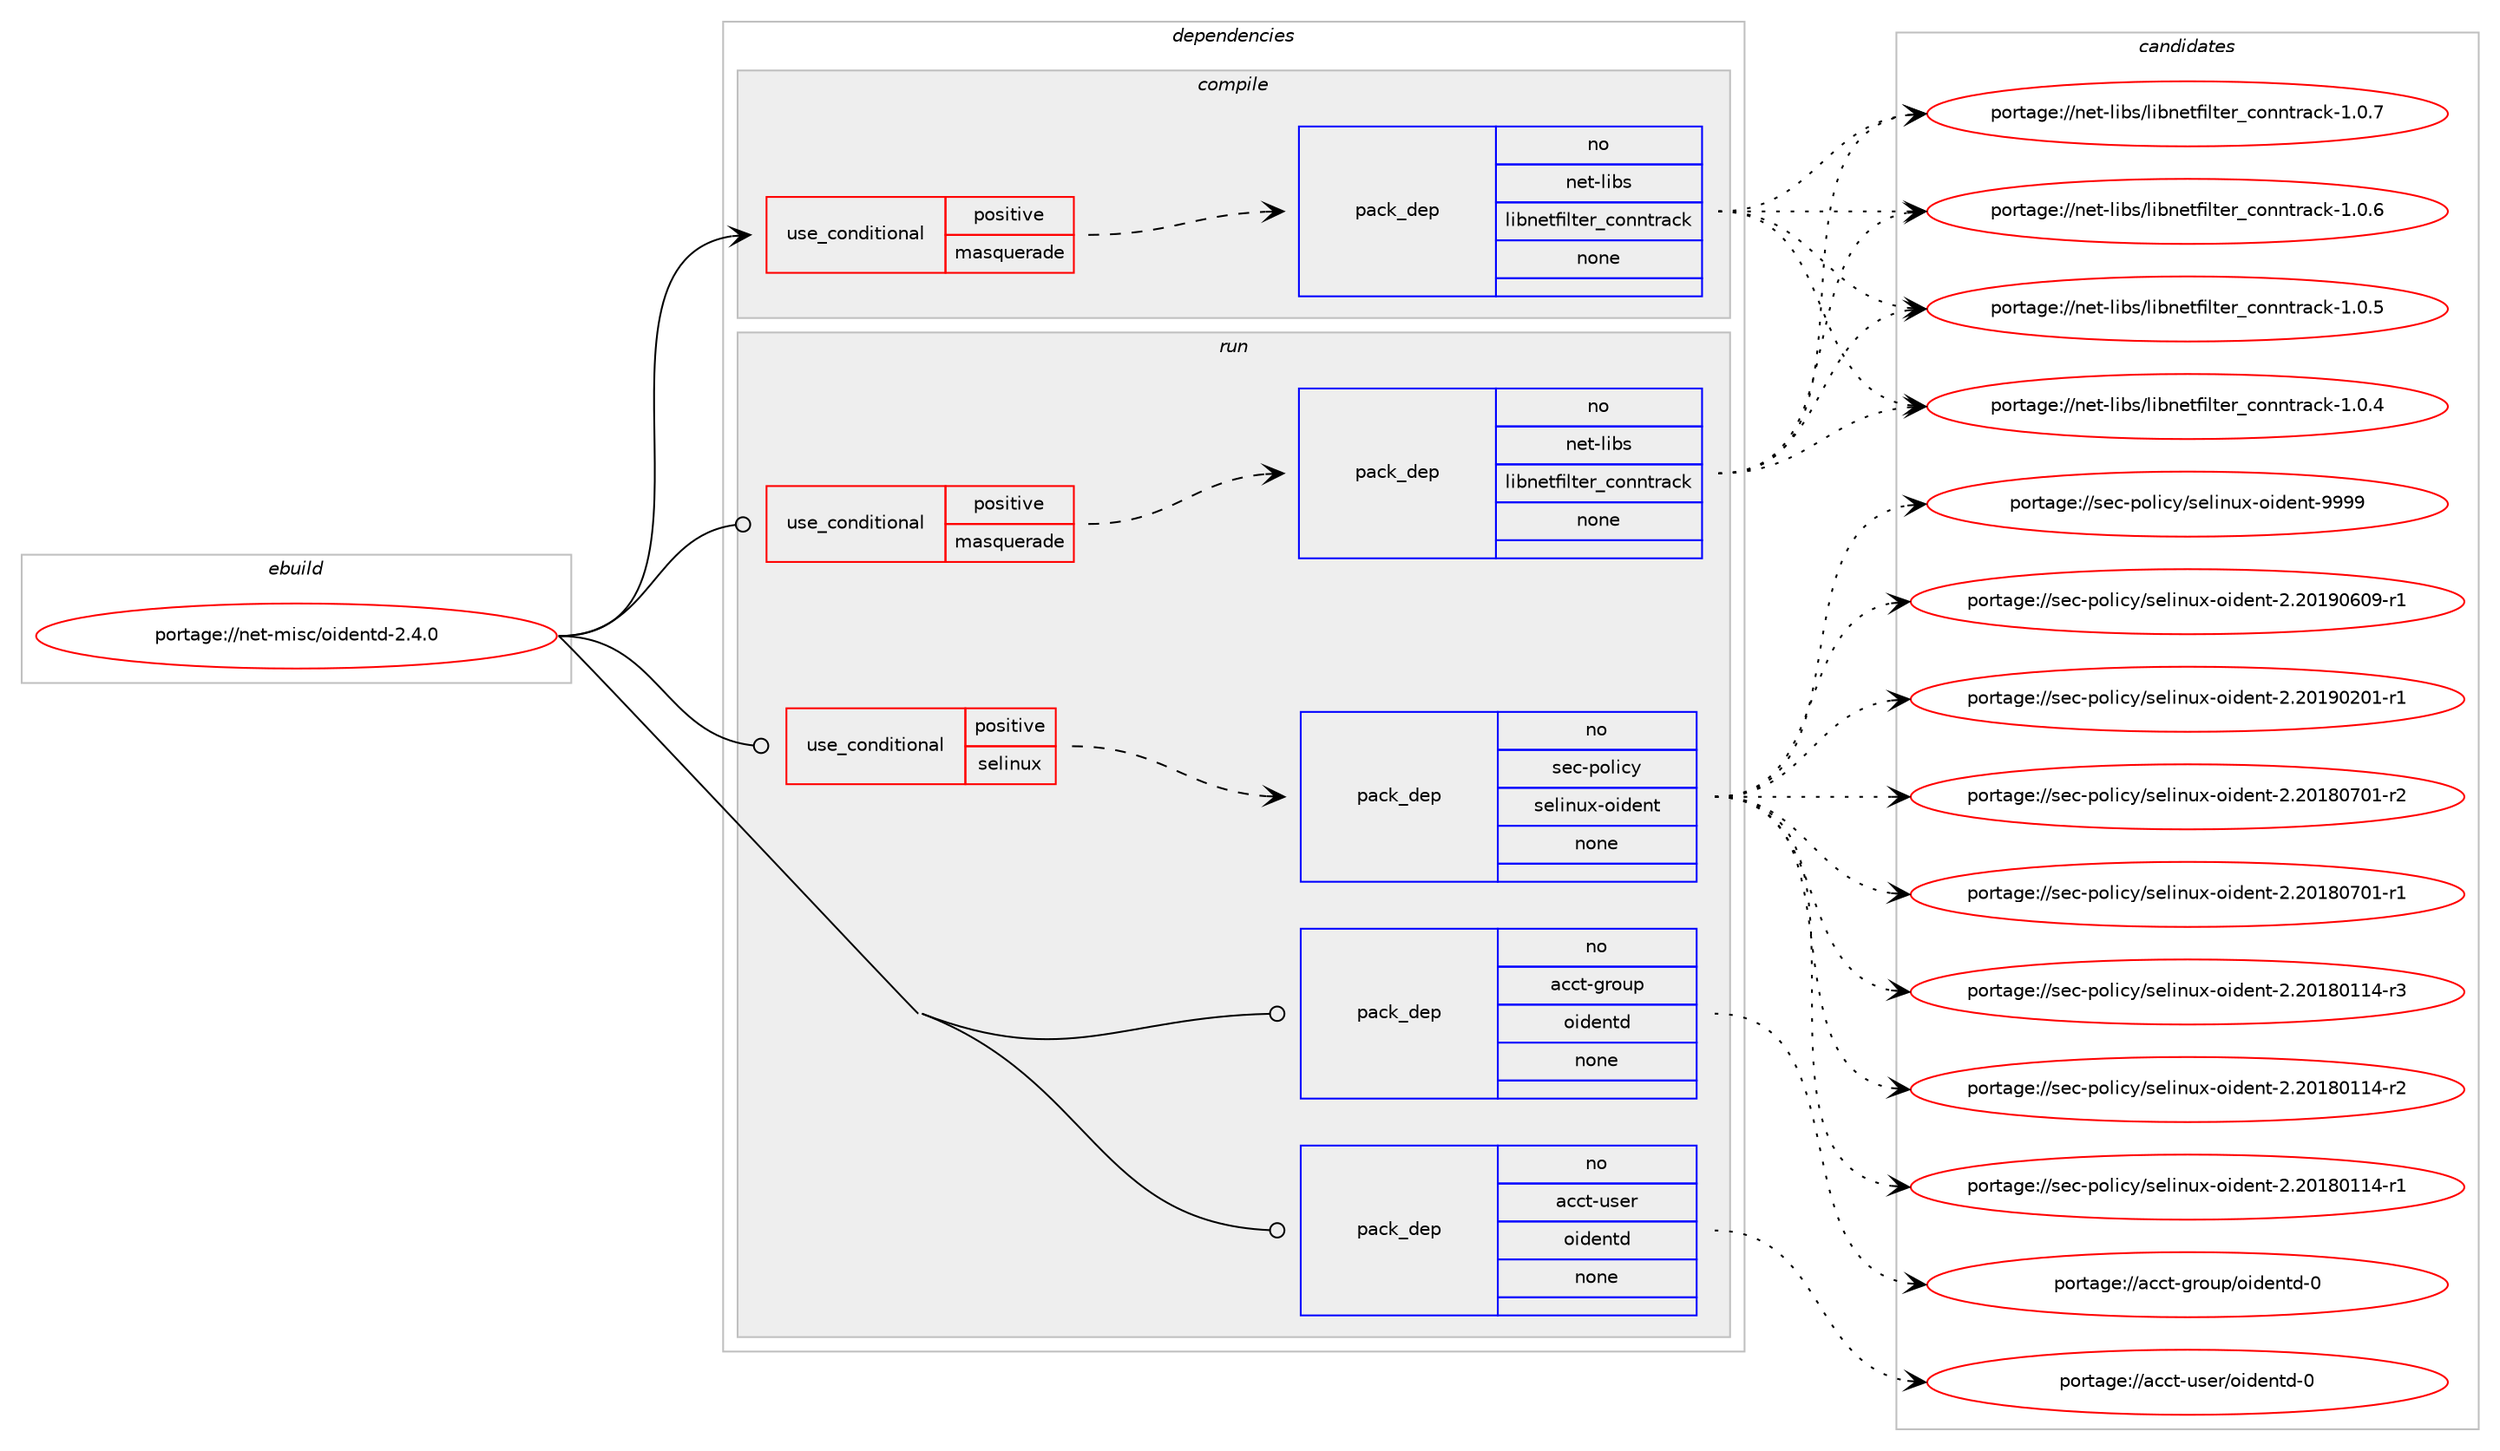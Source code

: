 digraph prolog {

# *************
# Graph options
# *************

newrank=true;
concentrate=true;
compound=true;
graph [rankdir=LR,fontname=Helvetica,fontsize=10,ranksep=1.5];#, ranksep=2.5, nodesep=0.2];
edge  [arrowhead=vee];
node  [fontname=Helvetica,fontsize=10];

# **********
# The ebuild
# **********

subgraph cluster_leftcol {
color=gray;
rank=same;
label=<<i>ebuild</i>>;
id [label="portage://net-misc/oidentd-2.4.0", color=red, width=4, href="../net-misc/oidentd-2.4.0.svg"];
}

# ****************
# The dependencies
# ****************

subgraph cluster_midcol {
color=gray;
label=<<i>dependencies</i>>;
subgraph cluster_compile {
fillcolor="#eeeeee";
style=filled;
label=<<i>compile</i>>;
subgraph cond25954 {
dependency125713 [label=<<TABLE BORDER="0" CELLBORDER="1" CELLSPACING="0" CELLPADDING="4"><TR><TD ROWSPAN="3" CELLPADDING="10">use_conditional</TD></TR><TR><TD>positive</TD></TR><TR><TD>masquerade</TD></TR></TABLE>>, shape=none, color=red];
subgraph pack97638 {
dependency125714 [label=<<TABLE BORDER="0" CELLBORDER="1" CELLSPACING="0" CELLPADDING="4" WIDTH="220"><TR><TD ROWSPAN="6" CELLPADDING="30">pack_dep</TD></TR><TR><TD WIDTH="110">no</TD></TR><TR><TD>net-libs</TD></TR><TR><TD>libnetfilter_conntrack</TD></TR><TR><TD>none</TD></TR><TR><TD></TD></TR></TABLE>>, shape=none, color=blue];
}
dependency125713:e -> dependency125714:w [weight=20,style="dashed",arrowhead="vee"];
}
id:e -> dependency125713:w [weight=20,style="solid",arrowhead="vee"];
}
subgraph cluster_compileandrun {
fillcolor="#eeeeee";
style=filled;
label=<<i>compile and run</i>>;
}
subgraph cluster_run {
fillcolor="#eeeeee";
style=filled;
label=<<i>run</i>>;
subgraph cond25955 {
dependency125715 [label=<<TABLE BORDER="0" CELLBORDER="1" CELLSPACING="0" CELLPADDING="4"><TR><TD ROWSPAN="3" CELLPADDING="10">use_conditional</TD></TR><TR><TD>positive</TD></TR><TR><TD>masquerade</TD></TR></TABLE>>, shape=none, color=red];
subgraph pack97639 {
dependency125716 [label=<<TABLE BORDER="0" CELLBORDER="1" CELLSPACING="0" CELLPADDING="4" WIDTH="220"><TR><TD ROWSPAN="6" CELLPADDING="30">pack_dep</TD></TR><TR><TD WIDTH="110">no</TD></TR><TR><TD>net-libs</TD></TR><TR><TD>libnetfilter_conntrack</TD></TR><TR><TD>none</TD></TR><TR><TD></TD></TR></TABLE>>, shape=none, color=blue];
}
dependency125715:e -> dependency125716:w [weight=20,style="dashed",arrowhead="vee"];
}
id:e -> dependency125715:w [weight=20,style="solid",arrowhead="odot"];
subgraph cond25956 {
dependency125717 [label=<<TABLE BORDER="0" CELLBORDER="1" CELLSPACING="0" CELLPADDING="4"><TR><TD ROWSPAN="3" CELLPADDING="10">use_conditional</TD></TR><TR><TD>positive</TD></TR><TR><TD>selinux</TD></TR></TABLE>>, shape=none, color=red];
subgraph pack97640 {
dependency125718 [label=<<TABLE BORDER="0" CELLBORDER="1" CELLSPACING="0" CELLPADDING="4" WIDTH="220"><TR><TD ROWSPAN="6" CELLPADDING="30">pack_dep</TD></TR><TR><TD WIDTH="110">no</TD></TR><TR><TD>sec-policy</TD></TR><TR><TD>selinux-oident</TD></TR><TR><TD>none</TD></TR><TR><TD></TD></TR></TABLE>>, shape=none, color=blue];
}
dependency125717:e -> dependency125718:w [weight=20,style="dashed",arrowhead="vee"];
}
id:e -> dependency125717:w [weight=20,style="solid",arrowhead="odot"];
subgraph pack97641 {
dependency125719 [label=<<TABLE BORDER="0" CELLBORDER="1" CELLSPACING="0" CELLPADDING="4" WIDTH="220"><TR><TD ROWSPAN="6" CELLPADDING="30">pack_dep</TD></TR><TR><TD WIDTH="110">no</TD></TR><TR><TD>acct-group</TD></TR><TR><TD>oidentd</TD></TR><TR><TD>none</TD></TR><TR><TD></TD></TR></TABLE>>, shape=none, color=blue];
}
id:e -> dependency125719:w [weight=20,style="solid",arrowhead="odot"];
subgraph pack97642 {
dependency125720 [label=<<TABLE BORDER="0" CELLBORDER="1" CELLSPACING="0" CELLPADDING="4" WIDTH="220"><TR><TD ROWSPAN="6" CELLPADDING="30">pack_dep</TD></TR><TR><TD WIDTH="110">no</TD></TR><TR><TD>acct-user</TD></TR><TR><TD>oidentd</TD></TR><TR><TD>none</TD></TR><TR><TD></TD></TR></TABLE>>, shape=none, color=blue];
}
id:e -> dependency125720:w [weight=20,style="solid",arrowhead="odot"];
}
}

# **************
# The candidates
# **************

subgraph cluster_choices {
rank=same;
color=gray;
label=<<i>candidates</i>>;

subgraph choice97638 {
color=black;
nodesep=1;
choice1101011164510810598115471081059811010111610210510811610111495991111101101161149799107454946484655 [label="portage://net-libs/libnetfilter_conntrack-1.0.7", color=red, width=4,href="../net-libs/libnetfilter_conntrack-1.0.7.svg"];
choice1101011164510810598115471081059811010111610210510811610111495991111101101161149799107454946484654 [label="portage://net-libs/libnetfilter_conntrack-1.0.6", color=red, width=4,href="../net-libs/libnetfilter_conntrack-1.0.6.svg"];
choice1101011164510810598115471081059811010111610210510811610111495991111101101161149799107454946484653 [label="portage://net-libs/libnetfilter_conntrack-1.0.5", color=red, width=4,href="../net-libs/libnetfilter_conntrack-1.0.5.svg"];
choice1101011164510810598115471081059811010111610210510811610111495991111101101161149799107454946484652 [label="portage://net-libs/libnetfilter_conntrack-1.0.4", color=red, width=4,href="../net-libs/libnetfilter_conntrack-1.0.4.svg"];
dependency125714:e -> choice1101011164510810598115471081059811010111610210510811610111495991111101101161149799107454946484655:w [style=dotted,weight="100"];
dependency125714:e -> choice1101011164510810598115471081059811010111610210510811610111495991111101101161149799107454946484654:w [style=dotted,weight="100"];
dependency125714:e -> choice1101011164510810598115471081059811010111610210510811610111495991111101101161149799107454946484653:w [style=dotted,weight="100"];
dependency125714:e -> choice1101011164510810598115471081059811010111610210510811610111495991111101101161149799107454946484652:w [style=dotted,weight="100"];
}
subgraph choice97639 {
color=black;
nodesep=1;
choice1101011164510810598115471081059811010111610210510811610111495991111101101161149799107454946484655 [label="portage://net-libs/libnetfilter_conntrack-1.0.7", color=red, width=4,href="../net-libs/libnetfilter_conntrack-1.0.7.svg"];
choice1101011164510810598115471081059811010111610210510811610111495991111101101161149799107454946484654 [label="portage://net-libs/libnetfilter_conntrack-1.0.6", color=red, width=4,href="../net-libs/libnetfilter_conntrack-1.0.6.svg"];
choice1101011164510810598115471081059811010111610210510811610111495991111101101161149799107454946484653 [label="portage://net-libs/libnetfilter_conntrack-1.0.5", color=red, width=4,href="../net-libs/libnetfilter_conntrack-1.0.5.svg"];
choice1101011164510810598115471081059811010111610210510811610111495991111101101161149799107454946484652 [label="portage://net-libs/libnetfilter_conntrack-1.0.4", color=red, width=4,href="../net-libs/libnetfilter_conntrack-1.0.4.svg"];
dependency125716:e -> choice1101011164510810598115471081059811010111610210510811610111495991111101101161149799107454946484655:w [style=dotted,weight="100"];
dependency125716:e -> choice1101011164510810598115471081059811010111610210510811610111495991111101101161149799107454946484654:w [style=dotted,weight="100"];
dependency125716:e -> choice1101011164510810598115471081059811010111610210510811610111495991111101101161149799107454946484653:w [style=dotted,weight="100"];
dependency125716:e -> choice1101011164510810598115471081059811010111610210510811610111495991111101101161149799107454946484652:w [style=dotted,weight="100"];
}
subgraph choice97640 {
color=black;
nodesep=1;
choice11510199451121111081059912147115101108105110117120451111051001011101164557575757 [label="portage://sec-policy/selinux-oident-9999", color=red, width=4,href="../sec-policy/selinux-oident-9999.svg"];
choice115101994511211110810599121471151011081051101171204511110510010111011645504650484957485448574511449 [label="portage://sec-policy/selinux-oident-2.20190609-r1", color=red, width=4,href="../sec-policy/selinux-oident-2.20190609-r1.svg"];
choice115101994511211110810599121471151011081051101171204511110510010111011645504650484957485048494511449 [label="portage://sec-policy/selinux-oident-2.20190201-r1", color=red, width=4,href="../sec-policy/selinux-oident-2.20190201-r1.svg"];
choice115101994511211110810599121471151011081051101171204511110510010111011645504650484956485548494511450 [label="portage://sec-policy/selinux-oident-2.20180701-r2", color=red, width=4,href="../sec-policy/selinux-oident-2.20180701-r2.svg"];
choice115101994511211110810599121471151011081051101171204511110510010111011645504650484956485548494511449 [label="portage://sec-policy/selinux-oident-2.20180701-r1", color=red, width=4,href="../sec-policy/selinux-oident-2.20180701-r1.svg"];
choice115101994511211110810599121471151011081051101171204511110510010111011645504650484956484949524511451 [label="portage://sec-policy/selinux-oident-2.20180114-r3", color=red, width=4,href="../sec-policy/selinux-oident-2.20180114-r3.svg"];
choice115101994511211110810599121471151011081051101171204511110510010111011645504650484956484949524511450 [label="portage://sec-policy/selinux-oident-2.20180114-r2", color=red, width=4,href="../sec-policy/selinux-oident-2.20180114-r2.svg"];
choice115101994511211110810599121471151011081051101171204511110510010111011645504650484956484949524511449 [label="portage://sec-policy/selinux-oident-2.20180114-r1", color=red, width=4,href="../sec-policy/selinux-oident-2.20180114-r1.svg"];
dependency125718:e -> choice11510199451121111081059912147115101108105110117120451111051001011101164557575757:w [style=dotted,weight="100"];
dependency125718:e -> choice115101994511211110810599121471151011081051101171204511110510010111011645504650484957485448574511449:w [style=dotted,weight="100"];
dependency125718:e -> choice115101994511211110810599121471151011081051101171204511110510010111011645504650484957485048494511449:w [style=dotted,weight="100"];
dependency125718:e -> choice115101994511211110810599121471151011081051101171204511110510010111011645504650484956485548494511450:w [style=dotted,weight="100"];
dependency125718:e -> choice115101994511211110810599121471151011081051101171204511110510010111011645504650484956485548494511449:w [style=dotted,weight="100"];
dependency125718:e -> choice115101994511211110810599121471151011081051101171204511110510010111011645504650484956484949524511451:w [style=dotted,weight="100"];
dependency125718:e -> choice115101994511211110810599121471151011081051101171204511110510010111011645504650484956484949524511450:w [style=dotted,weight="100"];
dependency125718:e -> choice115101994511211110810599121471151011081051101171204511110510010111011645504650484956484949524511449:w [style=dotted,weight="100"];
}
subgraph choice97641 {
color=black;
nodesep=1;
choice97999911645103114111117112471111051001011101161004548 [label="portage://acct-group/oidentd-0", color=red, width=4,href="../acct-group/oidentd-0.svg"];
dependency125719:e -> choice97999911645103114111117112471111051001011101161004548:w [style=dotted,weight="100"];
}
subgraph choice97642 {
color=black;
nodesep=1;
choice97999911645117115101114471111051001011101161004548 [label="portage://acct-user/oidentd-0", color=red, width=4,href="../acct-user/oidentd-0.svg"];
dependency125720:e -> choice97999911645117115101114471111051001011101161004548:w [style=dotted,weight="100"];
}
}

}

